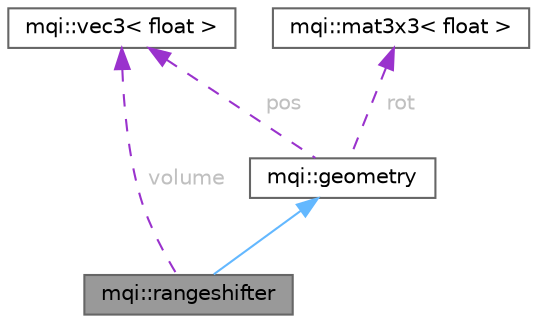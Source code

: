 digraph "mqi::rangeshifter"
{
 // LATEX_PDF_SIZE
  bgcolor="transparent";
  edge [fontname=Helvetica,fontsize=10,labelfontname=Helvetica,labelfontsize=10];
  node [fontname=Helvetica,fontsize=10,shape=box,height=0.2,width=0.4];
  Node1 [id="Node000001",label="mqi::rangeshifter",height=0.2,width=0.4,color="gray40", fillcolor="grey60", style="filled", fontcolor="black",tooltip="Represents a range shifter geometry used in radiotherapy, which can be rectangular or cylindrical."];
  Node2 -> Node1 [id="edge1_Node000001_Node000002",dir="back",color="steelblue1",style="solid",tooltip=" "];
  Node2 [id="Node000002",label="mqi::geometry",height=0.2,width=0.4,color="gray40", fillcolor="white", style="filled",URL="$classmqi_1_1geometry.html",tooltip="An abstract base class for all geometric objects in the simulation."];
  Node3 -> Node2 [id="edge2_Node000002_Node000003",dir="back",color="darkorchid3",style="dashed",tooltip=" ",label=<<TABLE CELLBORDER="0" BORDER="0"><TR><TD VALIGN="top" ALIGN="LEFT" CELLPADDING="1" CELLSPACING="0">pos</TD></TR>
</TABLE>> ,fontcolor="grey" ];
  Node3 [id="Node000003",label="mqi::vec3\< float \>",height=0.2,width=0.4,color="gray40", fillcolor="white", style="filled",URL="$classmqi_1_1vec3.html",tooltip=" "];
  Node4 -> Node2 [id="edge3_Node000002_Node000004",dir="back",color="darkorchid3",style="dashed",tooltip=" ",label=<<TABLE CELLBORDER="0" BORDER="0"><TR><TD VALIGN="top" ALIGN="LEFT" CELLPADDING="1" CELLSPACING="0">rot</TD></TR>
</TABLE>> ,fontcolor="grey" ];
  Node4 [id="Node000004",label="mqi::mat3x3\< float \>",height=0.2,width=0.4,color="gray40", fillcolor="white", style="filled",URL="$classmqi_1_1mat3x3.html",tooltip=" "];
  Node3 -> Node1 [id="edge4_Node000001_Node000003",dir="back",color="darkorchid3",style="dashed",tooltip=" ",label=<<TABLE CELLBORDER="0" BORDER="0"><TR><TD VALIGN="top" ALIGN="LEFT" CELLPADDING="1" CELLSPACING="0">volume</TD></TR>
</TABLE>> ,fontcolor="grey" ];
}
